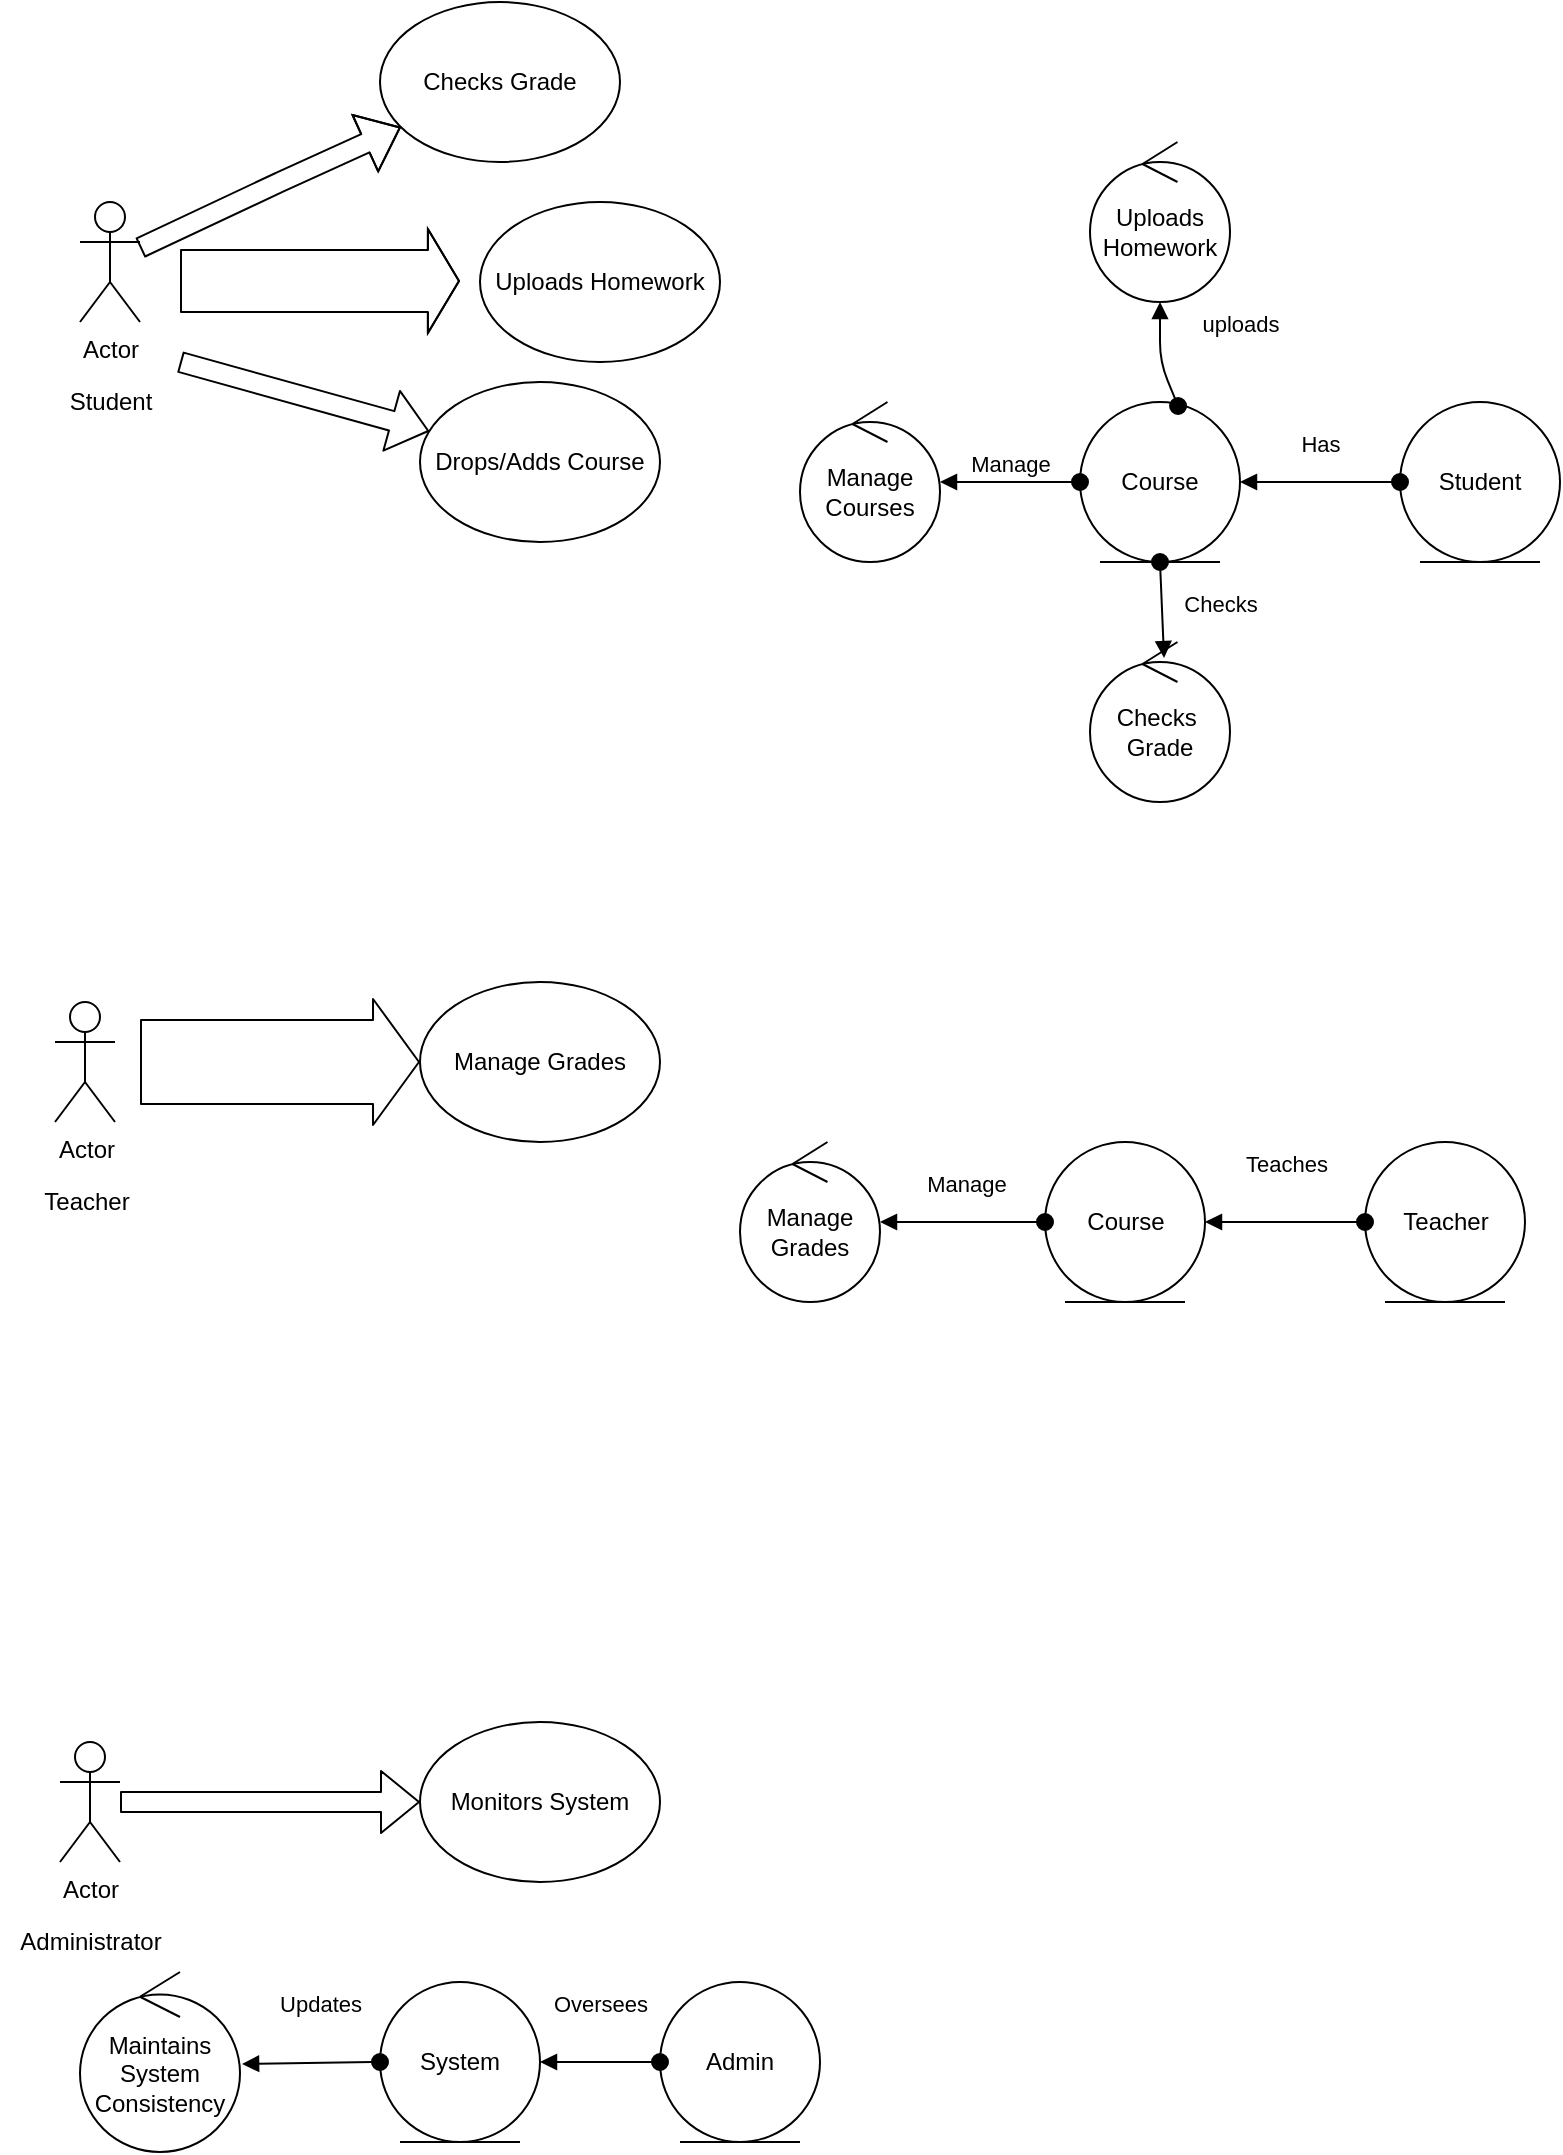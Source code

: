 <mxfile version="12.7.9" type="device"><diagram name="Page-1" id="b5b7bab2-c9e2-2cf4-8b2a-24fd1a2a6d21"><mxGraphModel dx="1102" dy="582" grid="1" gridSize="10" guides="1" tooltips="1" connect="1" arrows="1" fold="1" page="1" pageScale="1" pageWidth="827" pageHeight="1169" background="#ffffff" math="0" shadow="0"><root><mxCell id="0"/><mxCell id="1" parent="0"/><object label="Actor" Student="" id="8nhAbg5REzmE_ByMul3A-2"><mxCell style="shape=umlActor;verticalLabelPosition=bottom;labelBackgroundColor=#ffffff;verticalAlign=top;html=1;outlineConnect=0;" parent="1" vertex="1"><mxGeometry x="60" y="170" width="30" height="60" as="geometry"/></mxCell></object><mxCell id="8nhAbg5REzmE_ByMul3A-4" value="Student" style="text;html=1;strokeColor=none;fillColor=none;align=center;verticalAlign=middle;whiteSpace=wrap;rounded=0;" parent="1" vertex="1"><mxGeometry x="47.5" y="260" width="55" height="20" as="geometry"/></mxCell><mxCell id="8nhAbg5REzmE_ByMul3A-6" value="Checks Grade" style="ellipse;whiteSpace=wrap;html=1;" parent="1" vertex="1"><mxGeometry x="210" y="70" width="120" height="80" as="geometry"/></mxCell><mxCell id="8nhAbg5REzmE_ByMul3A-7" value="" style="shape=flexArrow;endArrow=classic;html=1;width=31;endSize=4.85;" parent="1" edge="1"><mxGeometry width="50" height="50" relative="1" as="geometry"><mxPoint x="110" y="209.5" as="sourcePoint"/><mxPoint x="250" y="209.5" as="targetPoint"/><Array as="points"><mxPoint x="170" y="209.5"/></Array></mxGeometry></mxCell><mxCell id="8nhAbg5REzmE_ByMul3A-11" value="Student" style="ellipse;shape=umlEntity;whiteSpace=wrap;html=1;" parent="1" vertex="1"><mxGeometry x="720" y="270" width="80" height="80" as="geometry"/></mxCell><mxCell id="8nhAbg5REzmE_ByMul3A-12" value="Course" style="ellipse;shape=umlEntity;whiteSpace=wrap;html=1;" parent="1" vertex="1"><mxGeometry x="560" y="270" width="80" height="80" as="geometry"/></mxCell><mxCell id="8nhAbg5REzmE_ByMul3A-13" value="Manage Courses" style="ellipse;shape=umlControl;whiteSpace=wrap;html=1;" parent="1" vertex="1"><mxGeometry x="420" y="270" width="70" height="80" as="geometry"/></mxCell><mxCell id="8nhAbg5REzmE_ByMul3A-15" value="Has" style="html=1;verticalAlign=bottom;startArrow=oval;startFill=1;endArrow=block;startSize=8;exitX=0;exitY=0.5;exitDx=0;exitDy=0;" parent="1" source="8nhAbg5REzmE_ByMul3A-11" target="8nhAbg5REzmE_ByMul3A-12" edge="1"><mxGeometry y="-10" width="60" relative="1" as="geometry"><mxPoint x="660" y="309.5" as="sourcePoint"/><mxPoint x="720" y="309.5" as="targetPoint"/><mxPoint as="offset"/></mxGeometry></mxCell><mxCell id="8nhAbg5REzmE_ByMul3A-17" value="Manage" style="html=1;verticalAlign=bottom;startArrow=oval;startFill=1;endArrow=block;startSize=8;exitX=0;exitY=0.5;exitDx=0;exitDy=0;" parent="1" source="8nhAbg5REzmE_ByMul3A-12" target="8nhAbg5REzmE_ByMul3A-13" edge="1"><mxGeometry width="60" relative="1" as="geometry"><mxPoint x="830" y="390" as="sourcePoint"/><mxPoint x="890" y="390" as="targetPoint"/></mxGeometry></mxCell><mxCell id="8nhAbg5REzmE_ByMul3A-19" value="Actor" style="shape=umlActor;verticalLabelPosition=bottom;labelBackgroundColor=#ffffff;verticalAlign=top;html=1;" parent="1" vertex="1"><mxGeometry x="47.5" y="570" width="30" height="60" as="geometry"/></mxCell><mxCell id="8nhAbg5REzmE_ByMul3A-20" value="Teacher" style="text;html=1;align=center;verticalAlign=middle;resizable=0;points=[];autosize=1;" parent="1" vertex="1"><mxGeometry x="32.5" y="660" width="60" height="20" as="geometry"/></mxCell><mxCell id="8nhAbg5REzmE_ByMul3A-21" value="" style="shape=flexArrow;endArrow=classic;html=1;width=42;endSize=7.33;" parent="1" target="8nhAbg5REzmE_ByMul3A-22" edge="1"><mxGeometry width="50" height="50" relative="1" as="geometry"><mxPoint x="90" y="600" as="sourcePoint"/><mxPoint x="190" y="605" as="targetPoint"/></mxGeometry></mxCell><mxCell id="8nhAbg5REzmE_ByMul3A-22" value="Manage Grades" style="ellipse;whiteSpace=wrap;html=1;" parent="1" vertex="1"><mxGeometry x="230" y="560" width="120" height="80" as="geometry"/></mxCell><mxCell id="8nhAbg5REzmE_ByMul3A-24" value="Actor" style="shape=umlActor;verticalLabelPosition=bottom;labelBackgroundColor=#ffffff;verticalAlign=top;html=1;" parent="1" vertex="1"><mxGeometry x="50" y="940" width="30" height="60" as="geometry"/></mxCell><mxCell id="8nhAbg5REzmE_ByMul3A-25" value="Administrator" style="text;html=1;align=center;verticalAlign=middle;resizable=0;points=[];autosize=1;" parent="1" vertex="1"><mxGeometry x="20" y="1030" width="90" height="20" as="geometry"/></mxCell><mxCell id="8nhAbg5REzmE_ByMul3A-27" value="" style="shape=flexArrow;endArrow=classic;html=1;" parent="1" source="8nhAbg5REzmE_ByMul3A-24" target="8nhAbg5REzmE_ByMul3A-28" edge="1"><mxGeometry width="50" height="50" relative="1" as="geometry"><mxPoint x="130" y="980" as="sourcePoint"/><mxPoint x="180" y="930" as="targetPoint"/><Array as="points"><mxPoint x="230" y="970"/></Array></mxGeometry></mxCell><mxCell id="8nhAbg5REzmE_ByMul3A-28" value="Monitors System" style="ellipse;whiteSpace=wrap;html=1;" parent="1" vertex="1"><mxGeometry x="230" y="930" width="120" height="80" as="geometry"/></mxCell><mxCell id="8nhAbg5REzmE_ByMul3A-29" value="Teacher" style="ellipse;shape=umlEntity;whiteSpace=wrap;html=1;" parent="1" vertex="1"><mxGeometry x="702.5" y="640" width="80" height="80" as="geometry"/></mxCell><mxCell id="8nhAbg5REzmE_ByMul3A-30" value="Course" style="ellipse;shape=umlEntity;whiteSpace=wrap;html=1;" parent="1" vertex="1"><mxGeometry x="542.5" y="640" width="80" height="80" as="geometry"/></mxCell><mxCell id="8nhAbg5REzmE_ByMul3A-31" value="Manage Grades" style="ellipse;shape=umlControl;whiteSpace=wrap;html=1;" parent="1" vertex="1"><mxGeometry x="390" y="640" width="70" height="80" as="geometry"/></mxCell><mxCell id="8nhAbg5REzmE_ByMul3A-32" value="Admin" style="ellipse;shape=umlEntity;whiteSpace=wrap;html=1;" parent="1" vertex="1"><mxGeometry x="350" y="1060" width="80" height="80" as="geometry"/></mxCell><mxCell id="8nhAbg5REzmE_ByMul3A-33" value="System" style="ellipse;shape=umlEntity;whiteSpace=wrap;html=1;" parent="1" vertex="1"><mxGeometry x="210" y="1060" width="80" height="80" as="geometry"/></mxCell><mxCell id="8nhAbg5REzmE_ByMul3A-34" value="Maintains System Consistency" style="ellipse;shape=umlControl;whiteSpace=wrap;html=1;" parent="1" vertex="1"><mxGeometry x="60" y="1055" width="80" height="90" as="geometry"/></mxCell><mxCell id="8nhAbg5REzmE_ByMul3A-35" value="Teaches" style="html=1;verticalAlign=bottom;startArrow=oval;startFill=1;endArrow=block;startSize=8;exitX=0;exitY=0.5;exitDx=0;exitDy=0;entryX=1;entryY=0.5;entryDx=0;entryDy=0;" parent="1" source="8nhAbg5REzmE_ByMul3A-29" target="8nhAbg5REzmE_ByMul3A-30" edge="1"><mxGeometry y="-20" width="60" relative="1" as="geometry"><mxPoint x="812.5" y="670" as="sourcePoint"/><mxPoint x="872.5" y="670" as="targetPoint"/><mxPoint as="offset"/></mxGeometry></mxCell><mxCell id="8nhAbg5REzmE_ByMul3A-36" value="Manage" style="html=1;verticalAlign=bottom;startArrow=oval;startFill=1;endArrow=block;startSize=8;exitX=0;exitY=0.5;exitDx=0;exitDy=0;" parent="1" source="8nhAbg5REzmE_ByMul3A-30" target="8nhAbg5REzmE_ByMul3A-31" edge="1"><mxGeometry x="-0.03" y="-10" width="60" relative="1" as="geometry"><mxPoint x="812.5" y="570" as="sourcePoint"/><mxPoint x="872.5" y="570" as="targetPoint"/><mxPoint as="offset"/></mxGeometry></mxCell><mxCell id="8nhAbg5REzmE_ByMul3A-37" value="Oversees" style="html=1;verticalAlign=bottom;startArrow=oval;startFill=1;endArrow=block;startSize=8;exitX=0;exitY=0.5;exitDx=0;exitDy=0;entryX=1;entryY=0.5;entryDx=0;entryDy=0;" parent="1" source="8nhAbg5REzmE_ByMul3A-32" target="8nhAbg5REzmE_ByMul3A-33" edge="1"><mxGeometry y="-20" width="60" relative="1" as="geometry"><mxPoint x="470" y="1020" as="sourcePoint"/><mxPoint x="530" y="1020" as="targetPoint"/><mxPoint as="offset"/></mxGeometry></mxCell><mxCell id="8nhAbg5REzmE_ByMul3A-38" value="Updates" style="html=1;verticalAlign=bottom;startArrow=oval;startFill=1;endArrow=block;startSize=8;exitX=0;exitY=0.5;exitDx=0;exitDy=0;entryX=1.013;entryY=0.511;entryDx=0;entryDy=0;entryPerimeter=0;" parent="1" source="8nhAbg5REzmE_ByMul3A-33" target="8nhAbg5REzmE_ByMul3A-34" edge="1"><mxGeometry x="-0.138" y="-20" width="60" relative="1" as="geometry"><mxPoint x="470" y="1020" as="sourcePoint"/><mxPoint x="530" y="1020" as="targetPoint"/><mxPoint as="offset"/></mxGeometry></mxCell><mxCell id="75YTefP_ViFCjaywfrfi-6" value="Uploads Homework" style="ellipse;whiteSpace=wrap;html=1;" vertex="1" parent="1"><mxGeometry x="260" y="170" width="120" height="80" as="geometry"/></mxCell><mxCell id="75YTefP_ViFCjaywfrfi-10" value="" style="shape=flexArrow;endArrow=classic;html=1;" edge="1" parent="1" source="8nhAbg5REzmE_ByMul3A-2" target="8nhAbg5REzmE_ByMul3A-6"><mxGeometry width="50" height="50" relative="1" as="geometry"><mxPoint x="117.5" y="160" as="sourcePoint"/><mxPoint x="167.5" y="110" as="targetPoint"/><Array as="points"><mxPoint x="160" y="160"/></Array></mxGeometry></mxCell><mxCell id="75YTefP_ViFCjaywfrfi-12" value="Uploads Homework" style="ellipse;shape=umlControl;whiteSpace=wrap;html=1;" vertex="1" parent="1"><mxGeometry x="565" y="140" width="70" height="80" as="geometry"/></mxCell><mxCell id="75YTefP_ViFCjaywfrfi-13" value="uploads" style="html=1;verticalAlign=bottom;startArrow=oval;startFill=1;endArrow=block;startSize=8;exitX=0.613;exitY=0.025;exitDx=0;exitDy=0;exitPerimeter=0;" edge="1" parent="1" source="8nhAbg5REzmE_ByMul3A-12"><mxGeometry x="0.256" y="-40" width="60" relative="1" as="geometry"><mxPoint x="840" y="230" as="sourcePoint"/><mxPoint x="600" y="220" as="targetPoint"/><Array as="points"><mxPoint x="600" y="250"/></Array><mxPoint as="offset"/></mxGeometry></mxCell><mxCell id="75YTefP_ViFCjaywfrfi-14" value="Checks&amp;nbsp;&lt;br&gt;Grade" style="ellipse;shape=umlControl;whiteSpace=wrap;html=1;" vertex="1" parent="1"><mxGeometry x="565" y="390" width="70" height="80" as="geometry"/></mxCell><mxCell id="75YTefP_ViFCjaywfrfi-15" value="Checks" style="html=1;verticalAlign=bottom;startArrow=oval;startFill=1;endArrow=block;startSize=8;exitX=0.5;exitY=1;exitDx=0;exitDy=0;entryX=0.529;entryY=0.1;entryDx=0;entryDy=0;entryPerimeter=0;" edge="1" parent="1" source="8nhAbg5REzmE_ByMul3A-12" target="75YTefP_ViFCjaywfrfi-14"><mxGeometry x="0.3" y="29" width="60" relative="1" as="geometry"><mxPoint x="580" y="380" as="sourcePoint"/><mxPoint x="640" y="380" as="targetPoint"/><mxPoint as="offset"/></mxGeometry></mxCell><mxCell id="75YTefP_ViFCjaywfrfi-16" value="" style="shape=flexArrow;endArrow=classic;html=1;" edge="1" parent="1" target="75YTefP_ViFCjaywfrfi-17"><mxGeometry width="50" height="50" relative="1" as="geometry"><mxPoint x="110" y="250" as="sourcePoint"/><mxPoint x="220" y="300" as="targetPoint"/></mxGeometry></mxCell><mxCell id="75YTefP_ViFCjaywfrfi-17" value="Drops/Adds Course" style="ellipse;whiteSpace=wrap;html=1;" vertex="1" parent="1"><mxGeometry x="230" y="260" width="120" height="80" as="geometry"/></mxCell></root></mxGraphModel></diagram></mxfile>